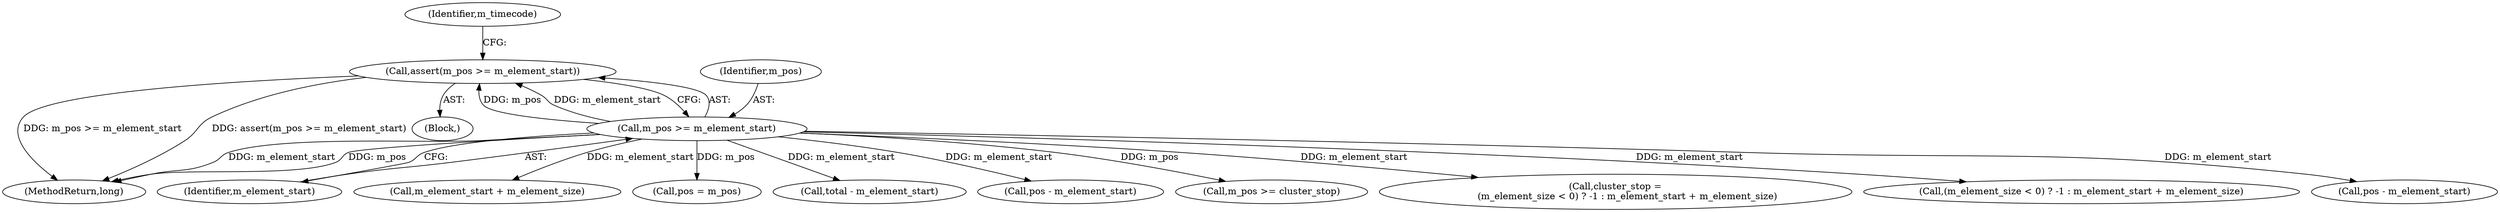 digraph "1_Android_04839626ed859623901ebd3a5fd483982186b59d_171@API" {
"1000135" [label="(Call,assert(m_pos >= m_element_start))"];
"1000136" [label="(Call,m_pos >= m_element_start)"];
"1000135" [label="(Call,assert(m_pos >= m_element_start))"];
"1000222" [label="(Call,pos - m_element_start)"];
"1000141" [label="(Identifier,m_timecode)"];
"1000146" [label="(Call,(m_element_size < 0) ? -1 : m_element_start + m_element_size)"];
"1000122" [label="(Block,)"];
"1000599" [label="(MethodReturn,long)"];
"1000138" [label="(Identifier,m_element_start)"];
"1000152" [label="(Call,m_element_start + m_element_size)"];
"1000193" [label="(Call,pos = m_pos)"];
"1000457" [label="(Call,total - m_element_start)"];
"1000315" [label="(Call,pos - m_element_start)"];
"1000160" [label="(Call,m_pos >= cluster_stop)"];
"1000136" [label="(Call,m_pos >= m_element_start)"];
"1000137" [label="(Identifier,m_pos)"];
"1000144" [label="(Call,cluster_stop =\n        (m_element_size < 0) ? -1 : m_element_start + m_element_size)"];
"1000135" -> "1000122"  [label="AST: "];
"1000135" -> "1000136"  [label="CFG: "];
"1000136" -> "1000135"  [label="AST: "];
"1000141" -> "1000135"  [label="CFG: "];
"1000135" -> "1000599"  [label="DDG: assert(m_pos >= m_element_start)"];
"1000135" -> "1000599"  [label="DDG: m_pos >= m_element_start"];
"1000136" -> "1000135"  [label="DDG: m_pos"];
"1000136" -> "1000135"  [label="DDG: m_element_start"];
"1000136" -> "1000138"  [label="CFG: "];
"1000137" -> "1000136"  [label="AST: "];
"1000138" -> "1000136"  [label="AST: "];
"1000136" -> "1000599"  [label="DDG: m_element_start"];
"1000136" -> "1000599"  [label="DDG: m_pos"];
"1000136" -> "1000144"  [label="DDG: m_element_start"];
"1000136" -> "1000146"  [label="DDG: m_element_start"];
"1000136" -> "1000152"  [label="DDG: m_element_start"];
"1000136" -> "1000160"  [label="DDG: m_pos"];
"1000136" -> "1000193"  [label="DDG: m_pos"];
"1000136" -> "1000222"  [label="DDG: m_element_start"];
"1000136" -> "1000315"  [label="DDG: m_element_start"];
"1000136" -> "1000457"  [label="DDG: m_element_start"];
}
